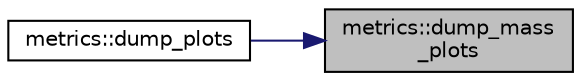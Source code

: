 digraph "metrics::dump_mass_plots"
{
 // INTERACTIVE_SVG=YES
 // LATEX_PDF_SIZE
  edge [fontname="Helvetica",fontsize="10",labelfontname="Helvetica",labelfontsize="10"];
  node [fontname="Helvetica",fontsize="10",shape=record];
  rankdir="RL";
  Node1 [label="metrics::dump_mass\l_plots",height=0.2,width=0.4,color="black", fillcolor="grey75", style="filled", fontcolor="black",tooltip="Dumps mass plots for a given k-fold."];
  Node1 -> Node2 [dir="back",color="midnightblue",fontsize="10",style="solid",fontname="Helvetica"];
  Node2 [label="metrics::dump_plots",height=0.2,width=0.4,color="black", fillcolor="white", style="filled",URL="$classmetrics.html#a8a0b4107864ac5f548ed37a9a4a9372f",tooltip=" "];
}
